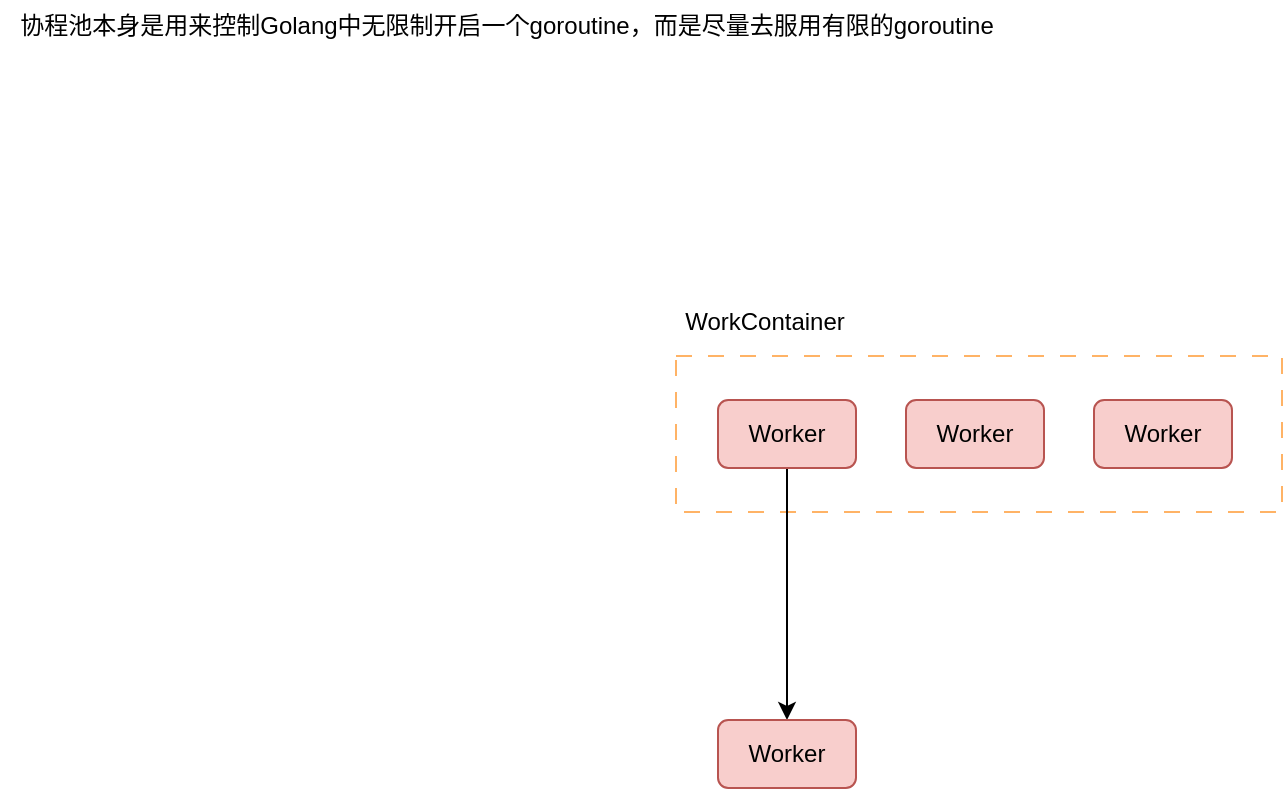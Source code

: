 <mxfile version="22.1.0" type="github">
  <diagram name="第 1 页" id="dJ1oXcG6tqiQp3Vra8KJ">
    <mxGraphModel dx="2074" dy="1142" grid="0" gridSize="10" guides="1" tooltips="1" connect="1" arrows="1" fold="1" page="0" pageScale="1" pageWidth="827" pageHeight="1169" math="0" shadow="0">
      <root>
        <mxCell id="0" />
        <mxCell id="1" parent="0" />
        <mxCell id="zDsaMrQd8mf-fHAHXLtK-2" value="" style="rounded=0;whiteSpace=wrap;html=1;dashed=1;dashPattern=8 8;strokeColor=#FFB366;" vertex="1" parent="1">
          <mxGeometry x="348" y="399" width="303" height="78" as="geometry" />
        </mxCell>
        <mxCell id="zDsaMrQd8mf-fHAHXLtK-3" value="WorkContainer" style="text;html=1;align=center;verticalAlign=middle;resizable=0;points=[];autosize=1;strokeColor=none;fillColor=none;" vertex="1" parent="1">
          <mxGeometry x="343" y="369" width="98" height="26" as="geometry" />
        </mxCell>
        <mxCell id="zDsaMrQd8mf-fHAHXLtK-12" value="" style="edgeStyle=orthogonalEdgeStyle;rounded=0;orthogonalLoop=1;jettySize=auto;html=1;" edge="1" parent="1" source="zDsaMrQd8mf-fHAHXLtK-4" target="zDsaMrQd8mf-fHAHXLtK-11">
          <mxGeometry relative="1" as="geometry" />
        </mxCell>
        <mxCell id="zDsaMrQd8mf-fHAHXLtK-4" value="Worker" style="rounded=1;whiteSpace=wrap;html=1;fillColor=#f8cecc;strokeColor=#b85450;" vertex="1" parent="1">
          <mxGeometry x="369" y="421" width="69" height="34" as="geometry" />
        </mxCell>
        <mxCell id="zDsaMrQd8mf-fHAHXLtK-5" value="Worker" style="rounded=1;whiteSpace=wrap;html=1;fillColor=#f8cecc;strokeColor=#b85450;" vertex="1" parent="1">
          <mxGeometry x="463" y="421" width="69" height="34" as="geometry" />
        </mxCell>
        <mxCell id="zDsaMrQd8mf-fHAHXLtK-6" value="Worker" style="rounded=1;whiteSpace=wrap;html=1;fillColor=#f8cecc;strokeColor=#b85450;" vertex="1" parent="1">
          <mxGeometry x="557" y="421" width="69" height="34" as="geometry" />
        </mxCell>
        <mxCell id="zDsaMrQd8mf-fHAHXLtK-7" value="协程池本身是用来控制Golang中无限制开启一个goroutine，而是尽量去服用有限的goroutine" style="text;html=1;align=center;verticalAlign=middle;resizable=0;points=[];autosize=1;strokeColor=none;fillColor=none;" vertex="1" parent="1">
          <mxGeometry x="10" y="221" width="505" height="26" as="geometry" />
        </mxCell>
        <mxCell id="zDsaMrQd8mf-fHAHXLtK-11" value="Worker" style="rounded=1;whiteSpace=wrap;html=1;fillColor=#f8cecc;strokeColor=#b85450;" vertex="1" parent="1">
          <mxGeometry x="369" y="581" width="69" height="34" as="geometry" />
        </mxCell>
      </root>
    </mxGraphModel>
  </diagram>
</mxfile>
